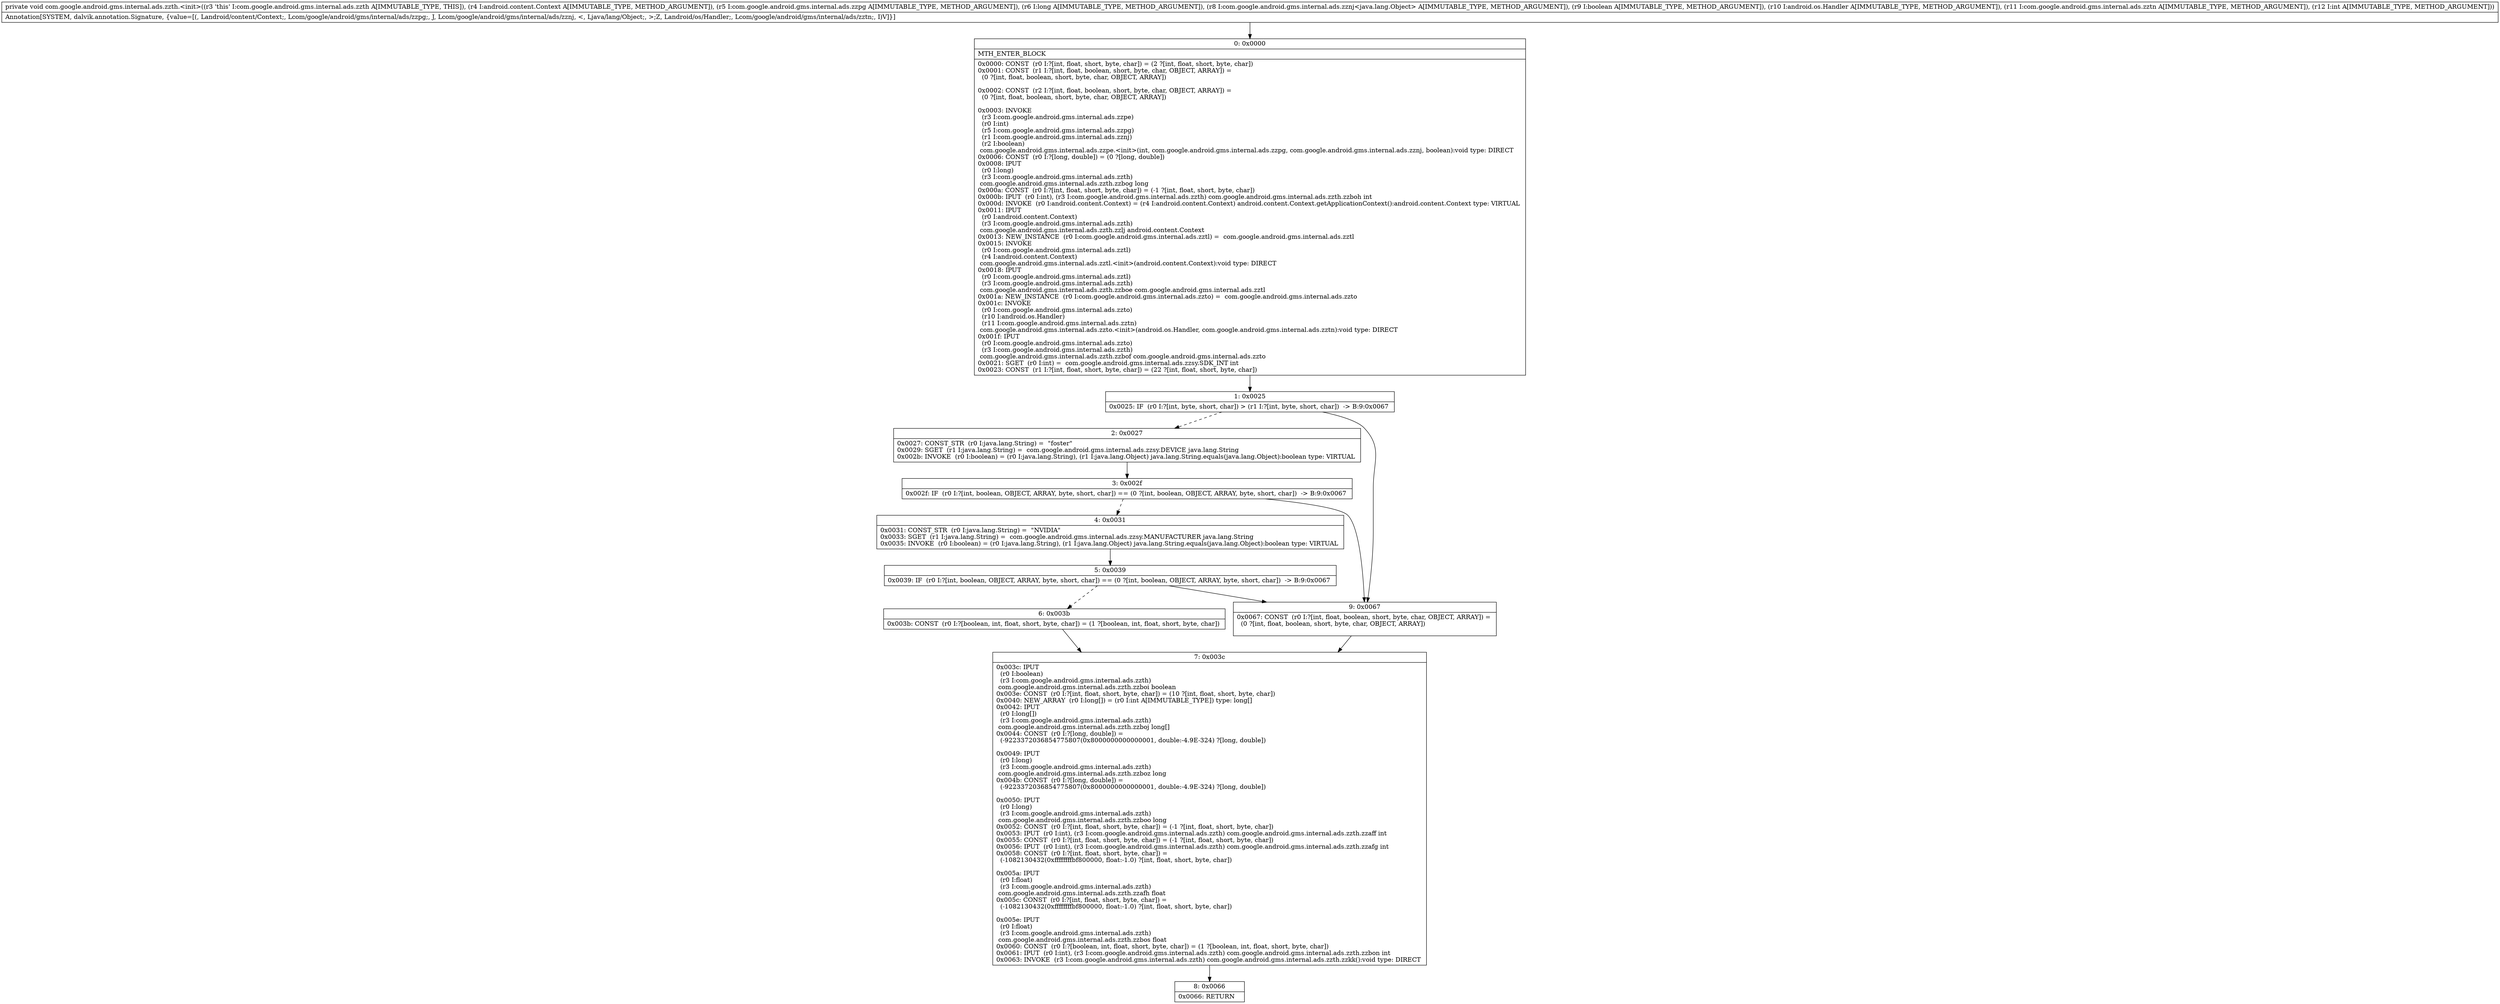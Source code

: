 digraph "CFG forcom.google.android.gms.internal.ads.zzth.\<init\>(Landroid\/content\/Context;Lcom\/google\/android\/gms\/internal\/ads\/zzpg;JLcom\/google\/android\/gms\/internal\/ads\/zznj;ZLandroid\/os\/Handler;Lcom\/google\/android\/gms\/internal\/ads\/zztn;I)V" {
Node_0 [shape=record,label="{0\:\ 0x0000|MTH_ENTER_BLOCK\l|0x0000: CONST  (r0 I:?[int, float, short, byte, char]) = (2 ?[int, float, short, byte, char]) \l0x0001: CONST  (r1 I:?[int, float, boolean, short, byte, char, OBJECT, ARRAY]) = \l  (0 ?[int, float, boolean, short, byte, char, OBJECT, ARRAY])\l \l0x0002: CONST  (r2 I:?[int, float, boolean, short, byte, char, OBJECT, ARRAY]) = \l  (0 ?[int, float, boolean, short, byte, char, OBJECT, ARRAY])\l \l0x0003: INVOKE  \l  (r3 I:com.google.android.gms.internal.ads.zzpe)\l  (r0 I:int)\l  (r5 I:com.google.android.gms.internal.ads.zzpg)\l  (r1 I:com.google.android.gms.internal.ads.zznj)\l  (r2 I:boolean)\l com.google.android.gms.internal.ads.zzpe.\<init\>(int, com.google.android.gms.internal.ads.zzpg, com.google.android.gms.internal.ads.zznj, boolean):void type: DIRECT \l0x0006: CONST  (r0 I:?[long, double]) = (0 ?[long, double]) \l0x0008: IPUT  \l  (r0 I:long)\l  (r3 I:com.google.android.gms.internal.ads.zzth)\l com.google.android.gms.internal.ads.zzth.zzbog long \l0x000a: CONST  (r0 I:?[int, float, short, byte, char]) = (\-1 ?[int, float, short, byte, char]) \l0x000b: IPUT  (r0 I:int), (r3 I:com.google.android.gms.internal.ads.zzth) com.google.android.gms.internal.ads.zzth.zzboh int \l0x000d: INVOKE  (r0 I:android.content.Context) = (r4 I:android.content.Context) android.content.Context.getApplicationContext():android.content.Context type: VIRTUAL \l0x0011: IPUT  \l  (r0 I:android.content.Context)\l  (r3 I:com.google.android.gms.internal.ads.zzth)\l com.google.android.gms.internal.ads.zzth.zzlj android.content.Context \l0x0013: NEW_INSTANCE  (r0 I:com.google.android.gms.internal.ads.zztl) =  com.google.android.gms.internal.ads.zztl \l0x0015: INVOKE  \l  (r0 I:com.google.android.gms.internal.ads.zztl)\l  (r4 I:android.content.Context)\l com.google.android.gms.internal.ads.zztl.\<init\>(android.content.Context):void type: DIRECT \l0x0018: IPUT  \l  (r0 I:com.google.android.gms.internal.ads.zztl)\l  (r3 I:com.google.android.gms.internal.ads.zzth)\l com.google.android.gms.internal.ads.zzth.zzboe com.google.android.gms.internal.ads.zztl \l0x001a: NEW_INSTANCE  (r0 I:com.google.android.gms.internal.ads.zzto) =  com.google.android.gms.internal.ads.zzto \l0x001c: INVOKE  \l  (r0 I:com.google.android.gms.internal.ads.zzto)\l  (r10 I:android.os.Handler)\l  (r11 I:com.google.android.gms.internal.ads.zztn)\l com.google.android.gms.internal.ads.zzto.\<init\>(android.os.Handler, com.google.android.gms.internal.ads.zztn):void type: DIRECT \l0x001f: IPUT  \l  (r0 I:com.google.android.gms.internal.ads.zzto)\l  (r3 I:com.google.android.gms.internal.ads.zzth)\l com.google.android.gms.internal.ads.zzth.zzbof com.google.android.gms.internal.ads.zzto \l0x0021: SGET  (r0 I:int) =  com.google.android.gms.internal.ads.zzsy.SDK_INT int \l0x0023: CONST  (r1 I:?[int, float, short, byte, char]) = (22 ?[int, float, short, byte, char]) \l}"];
Node_1 [shape=record,label="{1\:\ 0x0025|0x0025: IF  (r0 I:?[int, byte, short, char]) \> (r1 I:?[int, byte, short, char])  \-\> B:9:0x0067 \l}"];
Node_2 [shape=record,label="{2\:\ 0x0027|0x0027: CONST_STR  (r0 I:java.lang.String) =  \"foster\" \l0x0029: SGET  (r1 I:java.lang.String) =  com.google.android.gms.internal.ads.zzsy.DEVICE java.lang.String \l0x002b: INVOKE  (r0 I:boolean) = (r0 I:java.lang.String), (r1 I:java.lang.Object) java.lang.String.equals(java.lang.Object):boolean type: VIRTUAL \l}"];
Node_3 [shape=record,label="{3\:\ 0x002f|0x002f: IF  (r0 I:?[int, boolean, OBJECT, ARRAY, byte, short, char]) == (0 ?[int, boolean, OBJECT, ARRAY, byte, short, char])  \-\> B:9:0x0067 \l}"];
Node_4 [shape=record,label="{4\:\ 0x0031|0x0031: CONST_STR  (r0 I:java.lang.String) =  \"NVIDIA\" \l0x0033: SGET  (r1 I:java.lang.String) =  com.google.android.gms.internal.ads.zzsy.MANUFACTURER java.lang.String \l0x0035: INVOKE  (r0 I:boolean) = (r0 I:java.lang.String), (r1 I:java.lang.Object) java.lang.String.equals(java.lang.Object):boolean type: VIRTUAL \l}"];
Node_5 [shape=record,label="{5\:\ 0x0039|0x0039: IF  (r0 I:?[int, boolean, OBJECT, ARRAY, byte, short, char]) == (0 ?[int, boolean, OBJECT, ARRAY, byte, short, char])  \-\> B:9:0x0067 \l}"];
Node_6 [shape=record,label="{6\:\ 0x003b|0x003b: CONST  (r0 I:?[boolean, int, float, short, byte, char]) = (1 ?[boolean, int, float, short, byte, char]) \l}"];
Node_7 [shape=record,label="{7\:\ 0x003c|0x003c: IPUT  \l  (r0 I:boolean)\l  (r3 I:com.google.android.gms.internal.ads.zzth)\l com.google.android.gms.internal.ads.zzth.zzboi boolean \l0x003e: CONST  (r0 I:?[int, float, short, byte, char]) = (10 ?[int, float, short, byte, char]) \l0x0040: NEW_ARRAY  (r0 I:long[]) = (r0 I:int A[IMMUTABLE_TYPE]) type: long[] \l0x0042: IPUT  \l  (r0 I:long[])\l  (r3 I:com.google.android.gms.internal.ads.zzth)\l com.google.android.gms.internal.ads.zzth.zzboj long[] \l0x0044: CONST  (r0 I:?[long, double]) = \l  (\-9223372036854775807(0x8000000000000001, double:\-4.9E\-324) ?[long, double])\l \l0x0049: IPUT  \l  (r0 I:long)\l  (r3 I:com.google.android.gms.internal.ads.zzth)\l com.google.android.gms.internal.ads.zzth.zzboz long \l0x004b: CONST  (r0 I:?[long, double]) = \l  (\-9223372036854775807(0x8000000000000001, double:\-4.9E\-324) ?[long, double])\l \l0x0050: IPUT  \l  (r0 I:long)\l  (r3 I:com.google.android.gms.internal.ads.zzth)\l com.google.android.gms.internal.ads.zzth.zzboo long \l0x0052: CONST  (r0 I:?[int, float, short, byte, char]) = (\-1 ?[int, float, short, byte, char]) \l0x0053: IPUT  (r0 I:int), (r3 I:com.google.android.gms.internal.ads.zzth) com.google.android.gms.internal.ads.zzth.zzaff int \l0x0055: CONST  (r0 I:?[int, float, short, byte, char]) = (\-1 ?[int, float, short, byte, char]) \l0x0056: IPUT  (r0 I:int), (r3 I:com.google.android.gms.internal.ads.zzth) com.google.android.gms.internal.ads.zzth.zzafg int \l0x0058: CONST  (r0 I:?[int, float, short, byte, char]) = \l  (\-1082130432(0xffffffffbf800000, float:\-1.0) ?[int, float, short, byte, char])\l \l0x005a: IPUT  \l  (r0 I:float)\l  (r3 I:com.google.android.gms.internal.ads.zzth)\l com.google.android.gms.internal.ads.zzth.zzafh float \l0x005c: CONST  (r0 I:?[int, float, short, byte, char]) = \l  (\-1082130432(0xffffffffbf800000, float:\-1.0) ?[int, float, short, byte, char])\l \l0x005e: IPUT  \l  (r0 I:float)\l  (r3 I:com.google.android.gms.internal.ads.zzth)\l com.google.android.gms.internal.ads.zzth.zzbos float \l0x0060: CONST  (r0 I:?[boolean, int, float, short, byte, char]) = (1 ?[boolean, int, float, short, byte, char]) \l0x0061: IPUT  (r0 I:int), (r3 I:com.google.android.gms.internal.ads.zzth) com.google.android.gms.internal.ads.zzth.zzbon int \l0x0063: INVOKE  (r3 I:com.google.android.gms.internal.ads.zzth) com.google.android.gms.internal.ads.zzth.zzkk():void type: DIRECT \l}"];
Node_8 [shape=record,label="{8\:\ 0x0066|0x0066: RETURN   \l}"];
Node_9 [shape=record,label="{9\:\ 0x0067|0x0067: CONST  (r0 I:?[int, float, boolean, short, byte, char, OBJECT, ARRAY]) = \l  (0 ?[int, float, boolean, short, byte, char, OBJECT, ARRAY])\l \l}"];
MethodNode[shape=record,label="{private void com.google.android.gms.internal.ads.zzth.\<init\>((r3 'this' I:com.google.android.gms.internal.ads.zzth A[IMMUTABLE_TYPE, THIS]), (r4 I:android.content.Context A[IMMUTABLE_TYPE, METHOD_ARGUMENT]), (r5 I:com.google.android.gms.internal.ads.zzpg A[IMMUTABLE_TYPE, METHOD_ARGUMENT]), (r6 I:long A[IMMUTABLE_TYPE, METHOD_ARGUMENT]), (r8 I:com.google.android.gms.internal.ads.zznj\<java.lang.Object\> A[IMMUTABLE_TYPE, METHOD_ARGUMENT]), (r9 I:boolean A[IMMUTABLE_TYPE, METHOD_ARGUMENT]), (r10 I:android.os.Handler A[IMMUTABLE_TYPE, METHOD_ARGUMENT]), (r11 I:com.google.android.gms.internal.ads.zztn A[IMMUTABLE_TYPE, METHOD_ARGUMENT]), (r12 I:int A[IMMUTABLE_TYPE, METHOD_ARGUMENT]))  | Annotation[SYSTEM, dalvik.annotation.Signature, \{value=[(, Landroid\/content\/Context;, Lcom\/google\/android\/gms\/internal\/ads\/zzpg;, J, Lcom\/google\/android\/gms\/internal\/ads\/zznj, \<, Ljava\/lang\/Object;, \>;Z, Landroid\/os\/Handler;, Lcom\/google\/android\/gms\/internal\/ads\/zztn;, I)V]\}]\l}"];
MethodNode -> Node_0;
Node_0 -> Node_1;
Node_1 -> Node_2[style=dashed];
Node_1 -> Node_9;
Node_2 -> Node_3;
Node_3 -> Node_4[style=dashed];
Node_3 -> Node_9;
Node_4 -> Node_5;
Node_5 -> Node_6[style=dashed];
Node_5 -> Node_9;
Node_6 -> Node_7;
Node_7 -> Node_8;
Node_9 -> Node_7;
}

